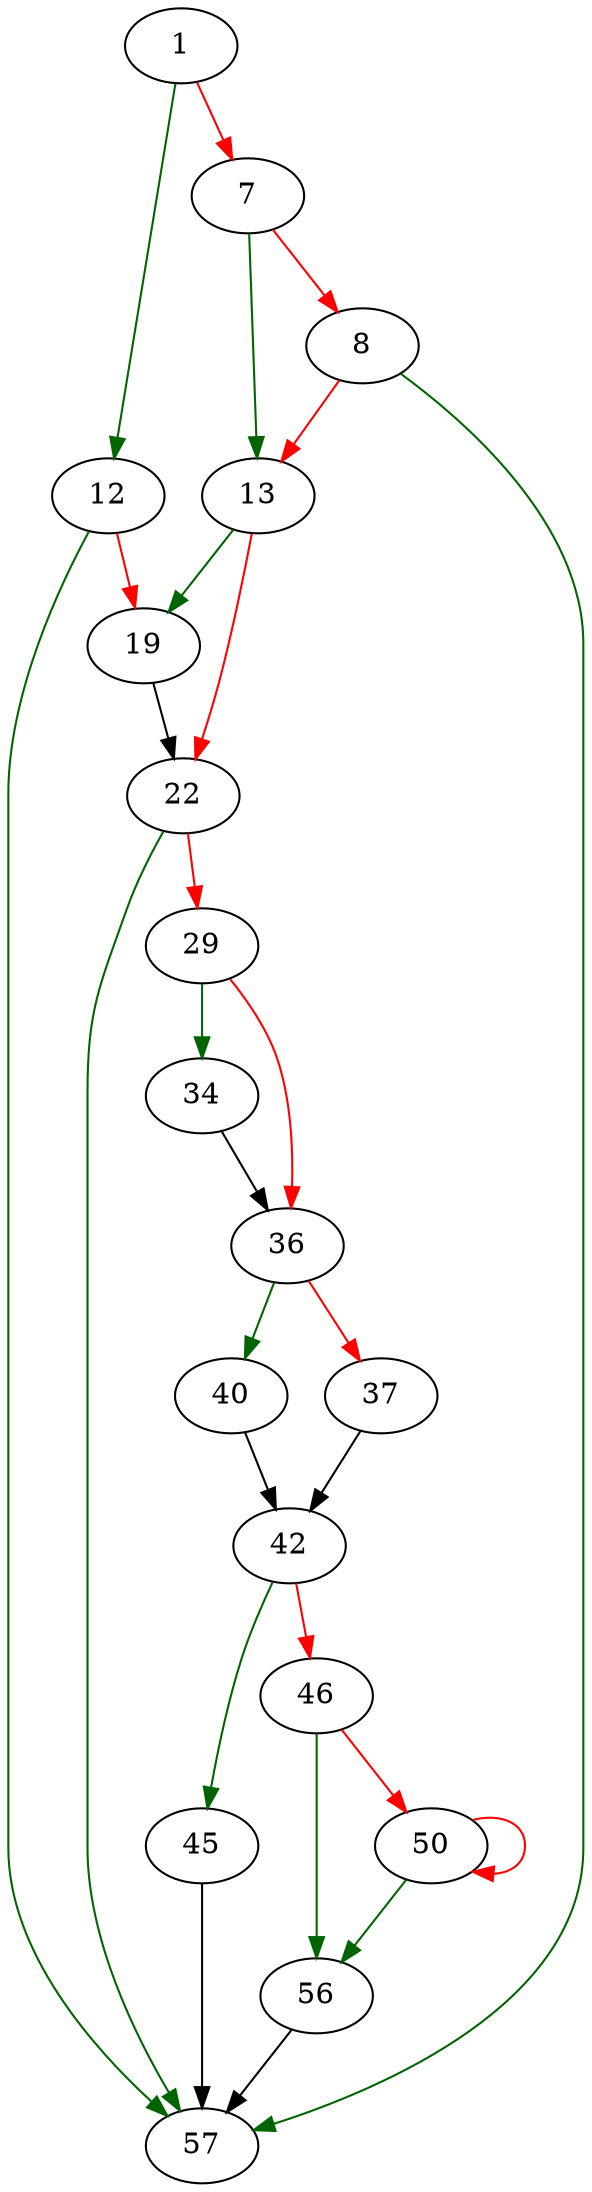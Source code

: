 strict digraph "set_tz" {
	// Node definitions.
	1 [entry=true];
	12;
	7;
	13;
	8;
	57;
	19;
	22;
	29;
	34;
	36;
	40;
	37;
	42;
	45;
	46;
	56;
	50;

	// Edge definitions.
	1 -> 12 [
		color=darkgreen
		cond=true
	];
	1 -> 7 [
		color=red
		cond=false
	];
	12 -> 57 [
		color=darkgreen
		cond=true
	];
	12 -> 19 [
		color=red
		cond=false
	];
	7 -> 13 [
		color=darkgreen
		cond=true
	];
	7 -> 8 [
		color=red
		cond=false
	];
	13 -> 19 [
		color=darkgreen
		cond=true
	];
	13 -> 22 [
		color=red
		cond=false
	];
	8 -> 13 [
		color=red
		cond=false
	];
	8 -> 57 [
		color=darkgreen
		cond=true
	];
	19 -> 22;
	22 -> 57 [
		color=darkgreen
		cond=true
	];
	22 -> 29 [
		color=red
		cond=false
	];
	29 -> 34 [
		color=darkgreen
		cond=true
	];
	29 -> 36 [
		color=red
		cond=false
	];
	34 -> 36;
	36 -> 40 [
		color=darkgreen
		cond=true
	];
	36 -> 37 [
		color=red
		cond=false
	];
	40 -> 42;
	37 -> 42;
	42 -> 45 [
		color=darkgreen
		cond=true
	];
	42 -> 46 [
		color=red
		cond=false
	];
	45 -> 57;
	46 -> 56 [
		color=darkgreen
		cond=true
	];
	46 -> 50 [
		color=red
		cond=false
	];
	56 -> 57;
	50 -> 56 [
		color=darkgreen
		cond=true
	];
	50 -> 50 [
		color=red
		cond=false
	];
}